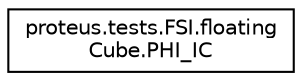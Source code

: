 digraph "Graphical Class Hierarchy"
{
 // LATEX_PDF_SIZE
  edge [fontname="Helvetica",fontsize="10",labelfontname="Helvetica",labelfontsize="10"];
  node [fontname="Helvetica",fontsize="10",shape=record];
  rankdir="LR";
  Node0 [label="proteus.tests.FSI.floating\lCube.PHI_IC",height=0.2,width=0.4,color="black", fillcolor="white", style="filled",URL="$dd/dc5/classproteus_1_1tests_1_1FSI_1_1floatingCube_1_1PHI__IC.html",tooltip=" "];
}
